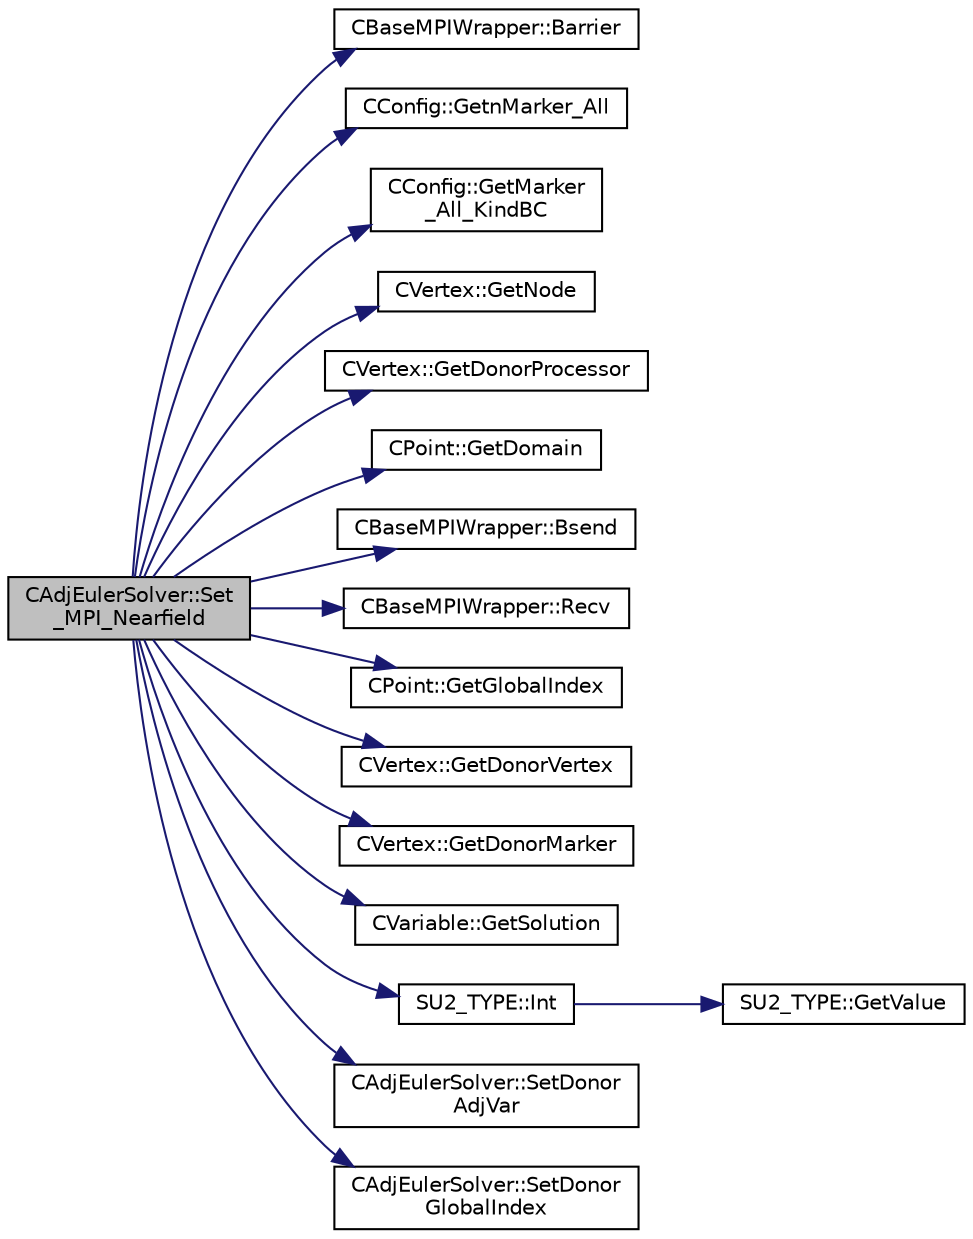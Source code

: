 digraph "CAdjEulerSolver::Set_MPI_Nearfield"
{
  edge [fontname="Helvetica",fontsize="10",labelfontname="Helvetica",labelfontsize="10"];
  node [fontname="Helvetica",fontsize="10",shape=record];
  rankdir="LR";
  Node1030 [label="CAdjEulerSolver::Set\l_MPI_Nearfield",height=0.2,width=0.4,color="black", fillcolor="grey75", style="filled", fontcolor="black"];
  Node1030 -> Node1031 [color="midnightblue",fontsize="10",style="solid",fontname="Helvetica"];
  Node1031 [label="CBaseMPIWrapper::Barrier",height=0.2,width=0.4,color="black", fillcolor="white", style="filled",URL="$class_c_base_m_p_i_wrapper.html#a07f24df31c87ac960540ce8ac2b407d2"];
  Node1030 -> Node1032 [color="midnightblue",fontsize="10",style="solid",fontname="Helvetica"];
  Node1032 [label="CConfig::GetnMarker_All",height=0.2,width=0.4,color="black", fillcolor="white", style="filled",URL="$class_c_config.html#a300c4884edfc0c2acf395036439004f4",tooltip="Get the total number of boundary markers including send/receive domains. "];
  Node1030 -> Node1033 [color="midnightblue",fontsize="10",style="solid",fontname="Helvetica"];
  Node1033 [label="CConfig::GetMarker\l_All_KindBC",height=0.2,width=0.4,color="black", fillcolor="white", style="filled",URL="$class_c_config.html#a57d43acc1457d2d27095ce006218862e",tooltip="Get the kind of boundary for each marker. "];
  Node1030 -> Node1034 [color="midnightblue",fontsize="10",style="solid",fontname="Helvetica"];
  Node1034 [label="CVertex::GetNode",height=0.2,width=0.4,color="black", fillcolor="white", style="filled",URL="$class_c_vertex.html#a95c513bf927464157ed96b6c79779a1f",tooltip="Get the node of the vertex. "];
  Node1030 -> Node1035 [color="midnightblue",fontsize="10",style="solid",fontname="Helvetica"];
  Node1035 [label="CVertex::GetDonorProcessor",height=0.2,width=0.4,color="black", fillcolor="white", style="filled",URL="$class_c_vertex.html#a1c860d25d051c6ea687b2d902db73d23",tooltip="Get the value of the periodic point of a vertex. "];
  Node1030 -> Node1036 [color="midnightblue",fontsize="10",style="solid",fontname="Helvetica"];
  Node1036 [label="CPoint::GetDomain",height=0.2,width=0.4,color="black", fillcolor="white", style="filled",URL="$class_c_point.html#a1d7e22a60d4cfef356af1cba2bab3e55",tooltip="For parallel computation, its indicates if a point must be computed or not. "];
  Node1030 -> Node1037 [color="midnightblue",fontsize="10",style="solid",fontname="Helvetica"];
  Node1037 [label="CBaseMPIWrapper::Bsend",height=0.2,width=0.4,color="black", fillcolor="white", style="filled",URL="$class_c_base_m_p_i_wrapper.html#ae1799e80fcdb8d1e8839e99ef7b397c3"];
  Node1030 -> Node1038 [color="midnightblue",fontsize="10",style="solid",fontname="Helvetica"];
  Node1038 [label="CBaseMPIWrapper::Recv",height=0.2,width=0.4,color="black", fillcolor="white", style="filled",URL="$class_c_base_m_p_i_wrapper.html#a2a0cf206352327fc745b3848b8c6d130"];
  Node1030 -> Node1039 [color="midnightblue",fontsize="10",style="solid",fontname="Helvetica"];
  Node1039 [label="CPoint::GetGlobalIndex",height=0.2,width=0.4,color="black", fillcolor="white", style="filled",URL="$class_c_point.html#ab546170a5a03ef210a75fc5531910050",tooltip="Get the global index in a parallel computation. "];
  Node1030 -> Node1040 [color="midnightblue",fontsize="10",style="solid",fontname="Helvetica"];
  Node1040 [label="CVertex::GetDonorVertex",height=0.2,width=0.4,color="black", fillcolor="white", style="filled",URL="$class_c_vertex.html#a6e6ff4870d0ae0c6e3dd67490351160d",tooltip="Get the value of the periodic point of a vertex. "];
  Node1030 -> Node1041 [color="midnightblue",fontsize="10",style="solid",fontname="Helvetica"];
  Node1041 [label="CVertex::GetDonorMarker",height=0.2,width=0.4,color="black", fillcolor="white", style="filled",URL="$class_c_vertex.html#ad8b1c0f6c36a72692bc49fe1cd91f783",tooltip="Get the value of the periodic point of a vertex. "];
  Node1030 -> Node1042 [color="midnightblue",fontsize="10",style="solid",fontname="Helvetica"];
  Node1042 [label="CVariable::GetSolution",height=0.2,width=0.4,color="black", fillcolor="white", style="filled",URL="$class_c_variable.html#a261483e39c23c1de7cb9aea7e917c121",tooltip="Get the solution. "];
  Node1030 -> Node1043 [color="midnightblue",fontsize="10",style="solid",fontname="Helvetica"];
  Node1043 [label="SU2_TYPE::Int",height=0.2,width=0.4,color="black", fillcolor="white", style="filled",URL="$namespace_s_u2___t_y_p_e.html#a6b48817766d8a6486caa2807a52f6bae",tooltip="Casts the primitive value to int (uses GetValue, already implemented for each type). "];
  Node1043 -> Node1044 [color="midnightblue",fontsize="10",style="solid",fontname="Helvetica"];
  Node1044 [label="SU2_TYPE::GetValue",height=0.2,width=0.4,color="black", fillcolor="white", style="filled",URL="$namespace_s_u2___t_y_p_e.html#a0ed43473f5a450ce028d088427bf10cb",tooltip="Get the (primitive) value of the datatype (needs to be implemented for each new type). "];
  Node1030 -> Node1045 [color="midnightblue",fontsize="10",style="solid",fontname="Helvetica"];
  Node1045 [label="CAdjEulerSolver::SetDonor\lAdjVar",height=0.2,width=0.4,color="black", fillcolor="white", style="filled",URL="$class_c_adj_euler_solver.html#a71798337dc35d1a5deeb398c6fe368eb",tooltip="Value of the characteristic variables at the boundaries. "];
  Node1030 -> Node1046 [color="midnightblue",fontsize="10",style="solid",fontname="Helvetica"];
  Node1046 [label="CAdjEulerSolver::SetDonor\lGlobalIndex",height=0.2,width=0.4,color="black", fillcolor="white", style="filled",URL="$class_c_adj_euler_solver.html#acae0a8a01efa65f1f1280160c82a4abc",tooltip="Value of the characteristic global index at the boundaries. "];
}
